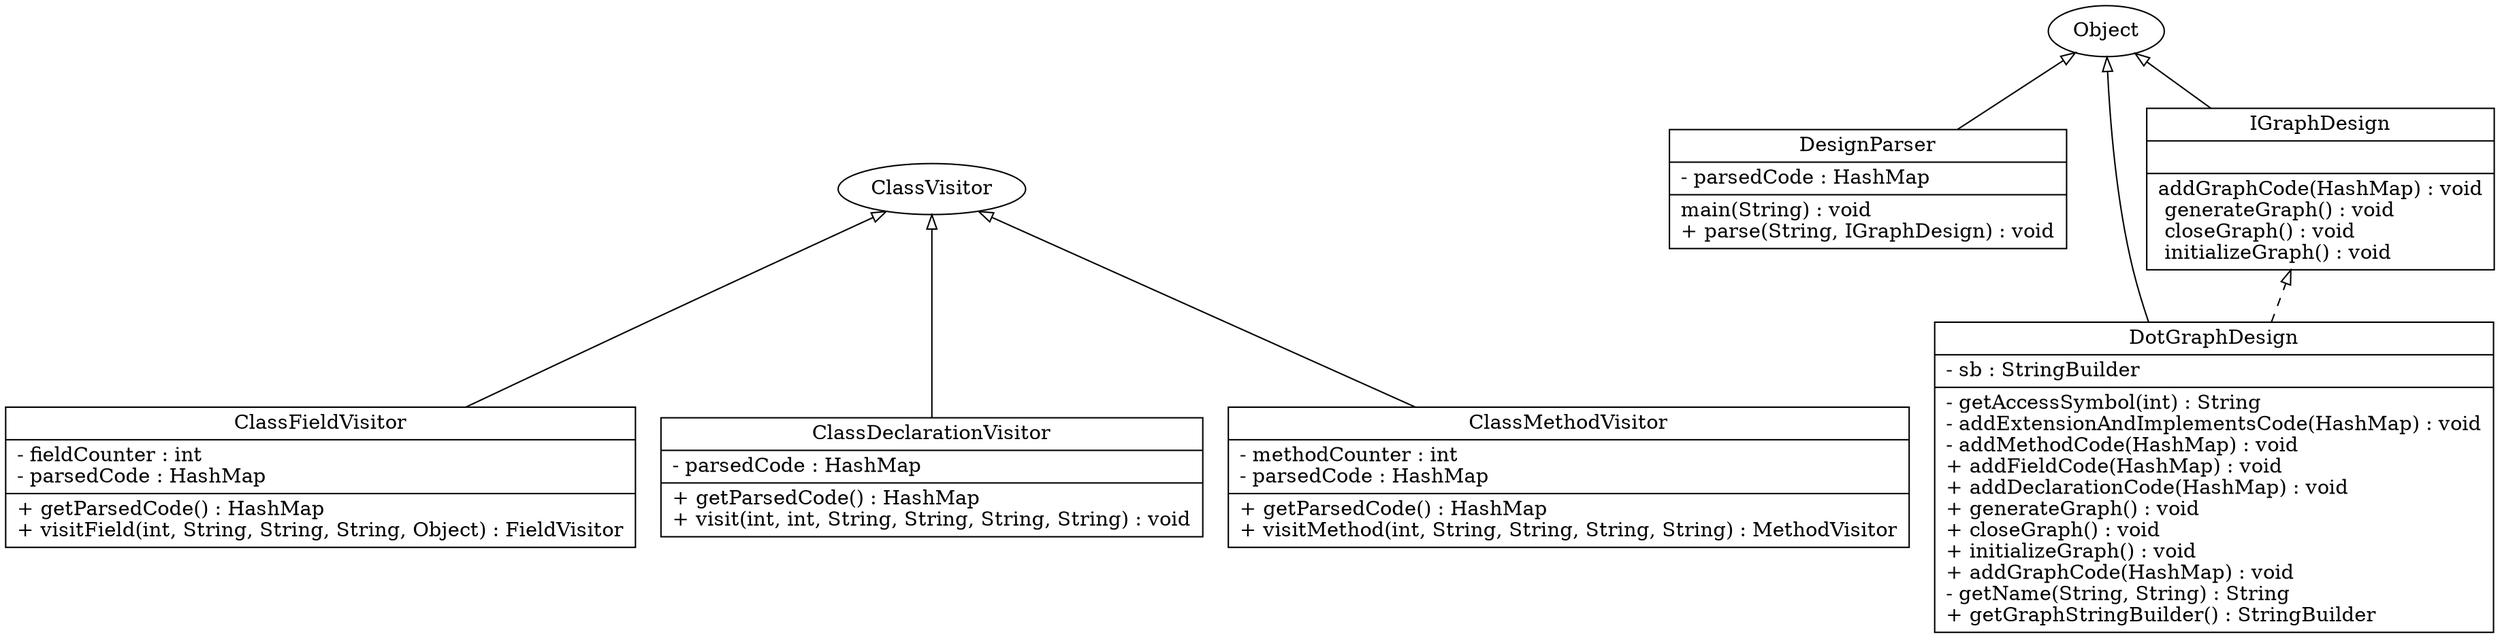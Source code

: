 digraph G{
rankdir=BT;
ClassFieldVisitor [
shape="record",
label = "{ClassFieldVisitor|- fieldCounter : int\l- parsedCode : HashMap\l|+ getParsedCode() : HashMap\l+ visitField(int, String, String, String, Object) : FieldVisitor\l}"
];ClassFieldVisitor -> ClassVisitor [arrowhead="onormal", style="solid"];ClassDeclarationVisitor [
shape="record",
label = "{ClassDeclarationVisitor|- parsedCode : HashMap\l|+ getParsedCode() : HashMap\l+ visit(int, int, String, String, String, String) : void\l}"
];ClassDeclarationVisitor -> ClassVisitor [arrowhead="onormal", style="solid"];ClassMethodVisitor [
shape="record",
label = "{ClassMethodVisitor|- methodCounter : int\l- parsedCode : HashMap\l|+ getParsedCode() : HashMap\l+ visitMethod(int, String, String, String, String) : MethodVisitor\l}"
];ClassMethodVisitor -> ClassVisitor [arrowhead="onormal", style="solid"];DesignParser [
shape="record",
label = "{DesignParser|- parsedCode : HashMap\l| main(String) : void\l+ parse(String, IGraphDesign) : void\l}"
];DesignParser -> Object [arrowhead="onormal", style="solid"];DotGraphDesign [
shape="record",
label = "{DotGraphDesign|- sb : StringBuilder\l|- getAccessSymbol(int) : String\l- addExtensionAndImplementsCode(HashMap) : void\l- addMethodCode(HashMap) : void\l+ addFieldCode(HashMap) : void\l+ addDeclarationCode(HashMap) : void\l+ generateGraph() : void\l+ closeGraph() : void\l+ initializeGraph() : void\l+ addGraphCode(HashMap) : void\l- getName(String, String) : String\l+ getGraphStringBuilder() : StringBuilder\l}"
];DotGraphDesign -> Object [arrowhead="onormal", style="solid"];DotGraphDesign -> IGraphDesign [arrowhead="onormal", style="dashed"];IGraphDesign [
shape="record",
label = "{IGraphDesign|| addGraphCode(HashMap) : void\l generateGraph() : void\l closeGraph() : void\l initializeGraph() : void\l}"
];IGraphDesign -> Object [arrowhead="onormal", style="solid"];}